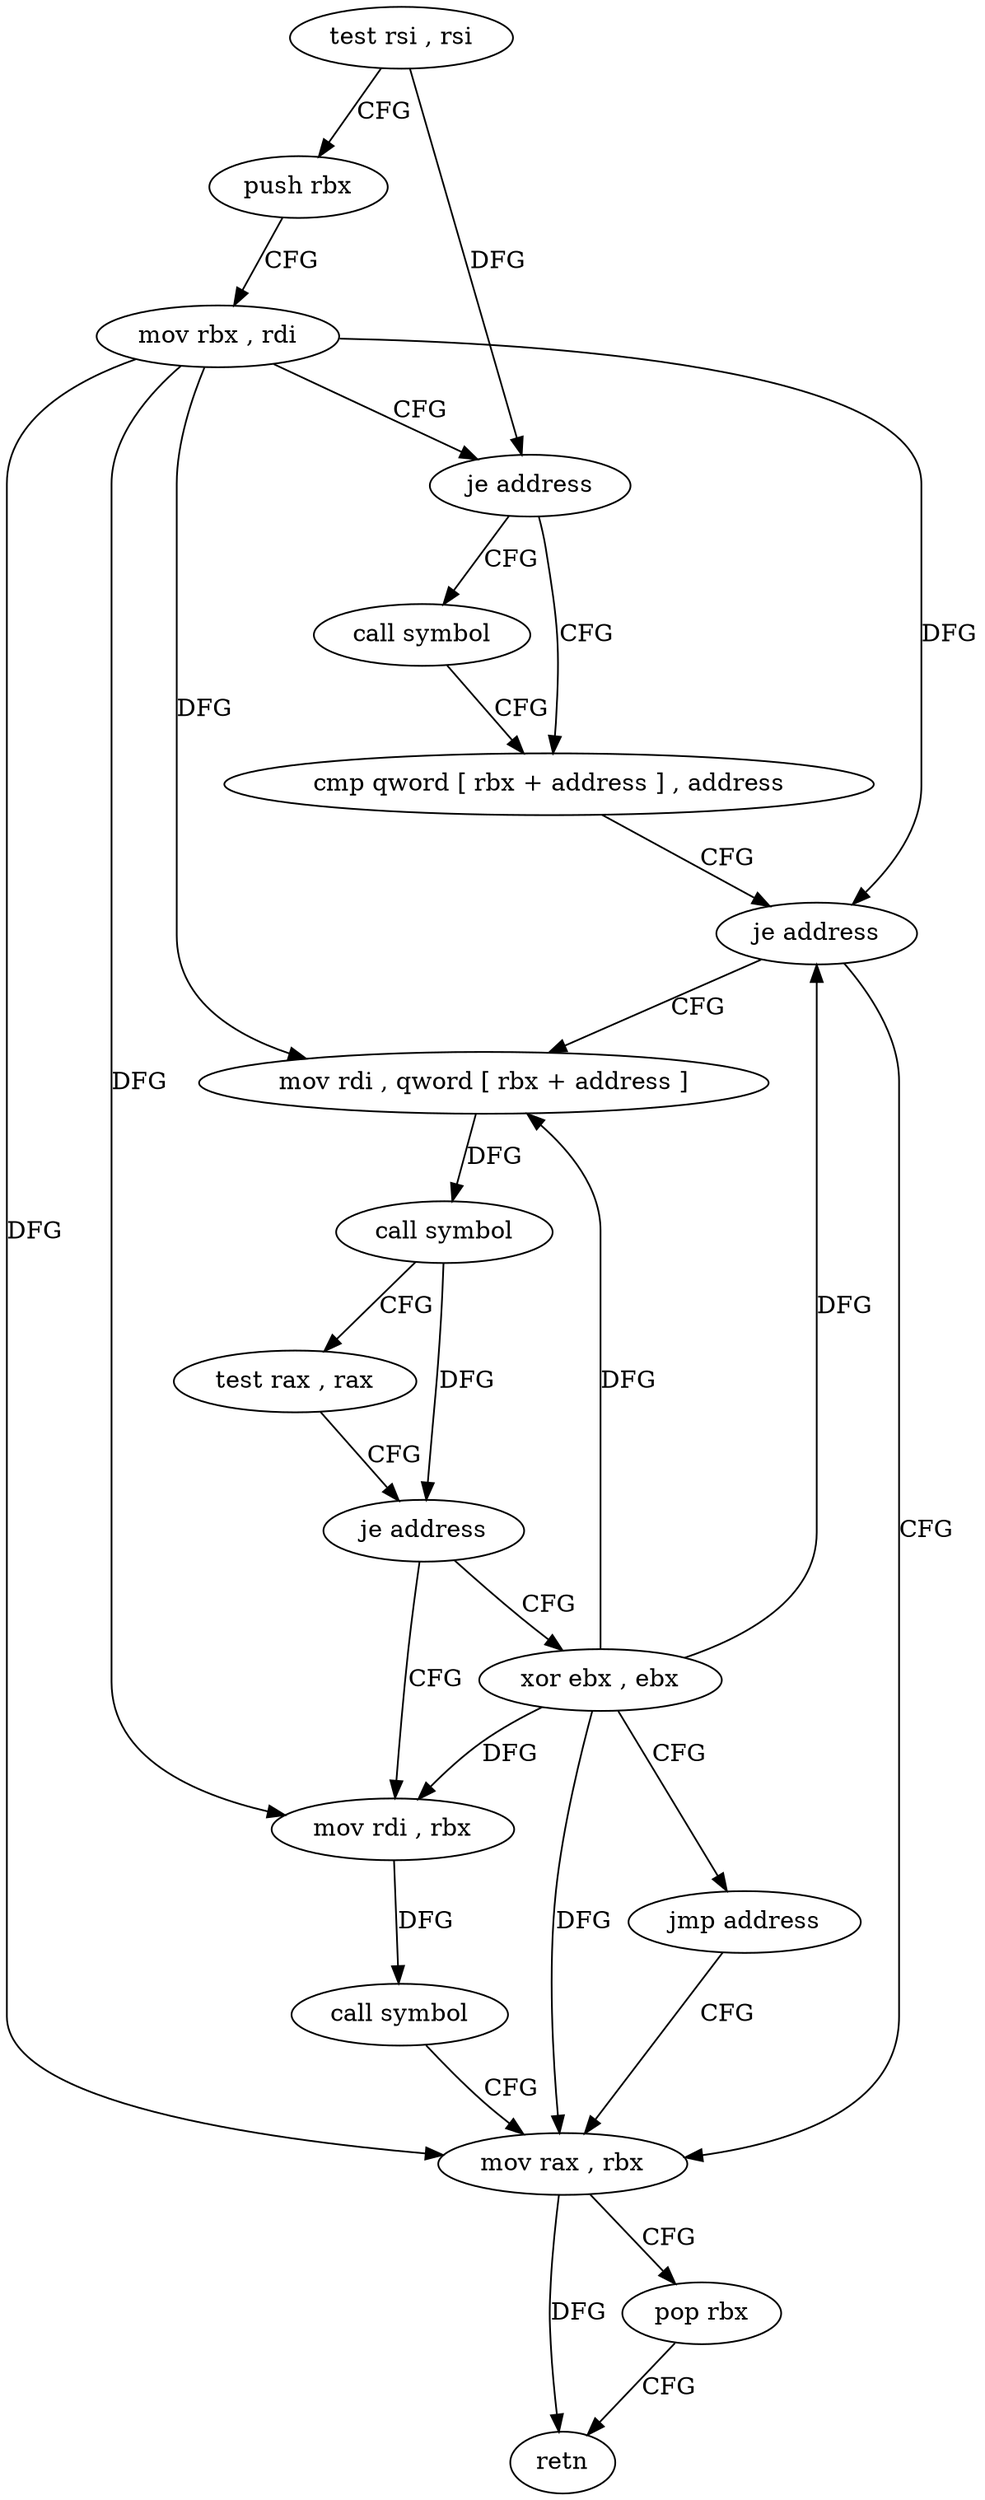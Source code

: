 digraph "func" {
"94768" [label = "test rsi , rsi" ]
"94771" [label = "push rbx" ]
"94772" [label = "mov rbx , rdi" ]
"94775" [label = "je address" ]
"94782" [label = "cmp qword [ rbx + address ] , address" ]
"94777" [label = "call symbol" ]
"94787" [label = "je address" ]
"94811" [label = "mov rax , rbx" ]
"94789" [label = "mov rdi , qword [ rbx + address ]" ]
"94814" [label = "pop rbx" ]
"94815" [label = "retn" ]
"94793" [label = "call symbol" ]
"94798" [label = "test rax , rax" ]
"94801" [label = "je address" ]
"94816" [label = "xor ebx , ebx" ]
"94803" [label = "mov rdi , rbx" ]
"94818" [label = "jmp address" ]
"94806" [label = "call symbol" ]
"94768" -> "94771" [ label = "CFG" ]
"94768" -> "94775" [ label = "DFG" ]
"94771" -> "94772" [ label = "CFG" ]
"94772" -> "94775" [ label = "CFG" ]
"94772" -> "94787" [ label = "DFG" ]
"94772" -> "94811" [ label = "DFG" ]
"94772" -> "94789" [ label = "DFG" ]
"94772" -> "94803" [ label = "DFG" ]
"94775" -> "94782" [ label = "CFG" ]
"94775" -> "94777" [ label = "CFG" ]
"94782" -> "94787" [ label = "CFG" ]
"94777" -> "94782" [ label = "CFG" ]
"94787" -> "94811" [ label = "CFG" ]
"94787" -> "94789" [ label = "CFG" ]
"94811" -> "94814" [ label = "CFG" ]
"94811" -> "94815" [ label = "DFG" ]
"94789" -> "94793" [ label = "DFG" ]
"94814" -> "94815" [ label = "CFG" ]
"94793" -> "94798" [ label = "CFG" ]
"94793" -> "94801" [ label = "DFG" ]
"94798" -> "94801" [ label = "CFG" ]
"94801" -> "94816" [ label = "CFG" ]
"94801" -> "94803" [ label = "CFG" ]
"94816" -> "94818" [ label = "CFG" ]
"94816" -> "94787" [ label = "DFG" ]
"94816" -> "94811" [ label = "DFG" ]
"94816" -> "94789" [ label = "DFG" ]
"94816" -> "94803" [ label = "DFG" ]
"94803" -> "94806" [ label = "DFG" ]
"94818" -> "94811" [ label = "CFG" ]
"94806" -> "94811" [ label = "CFG" ]
}
